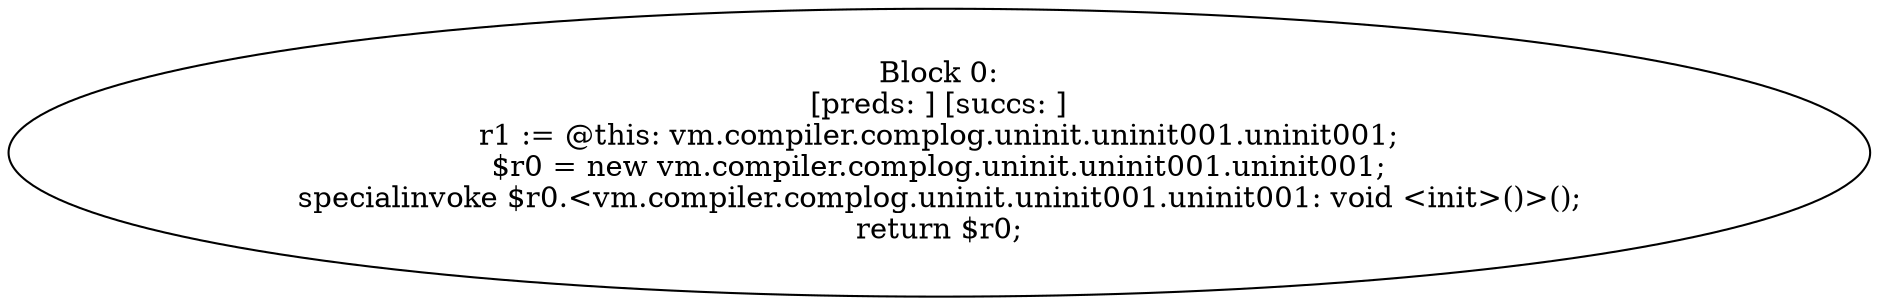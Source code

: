 digraph "unitGraph" {
    "Block 0:
[preds: ] [succs: ]
r1 := @this: vm.compiler.complog.uninit.uninit001.uninit001;
$r0 = new vm.compiler.complog.uninit.uninit001.uninit001;
specialinvoke $r0.<vm.compiler.complog.uninit.uninit001.uninit001: void <init>()>();
return $r0;
"
}
